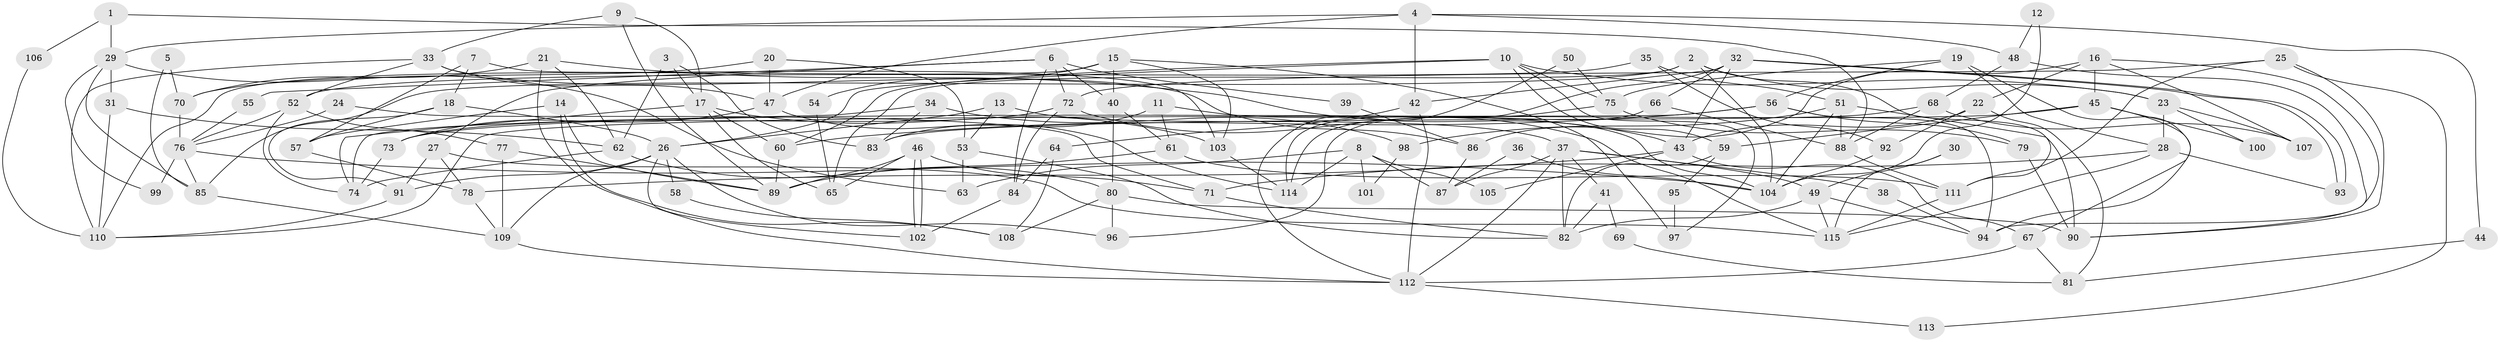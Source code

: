 // coarse degree distribution, {7: 0.13513513513513514, 8: 0.0945945945945946, 6: 0.08108108108108109, 5: 0.16216216216216217, 3: 0.12162162162162163, 4: 0.17567567567567569, 2: 0.1891891891891892, 9: 0.04054054054054054}
// Generated by graph-tools (version 1.1) at 2025/52/02/27/25 19:52:03]
// undirected, 115 vertices, 230 edges
graph export_dot {
graph [start="1"]
  node [color=gray90,style=filled];
  1;
  2;
  3;
  4;
  5;
  6;
  7;
  8;
  9;
  10;
  11;
  12;
  13;
  14;
  15;
  16;
  17;
  18;
  19;
  20;
  21;
  22;
  23;
  24;
  25;
  26;
  27;
  28;
  29;
  30;
  31;
  32;
  33;
  34;
  35;
  36;
  37;
  38;
  39;
  40;
  41;
  42;
  43;
  44;
  45;
  46;
  47;
  48;
  49;
  50;
  51;
  52;
  53;
  54;
  55;
  56;
  57;
  58;
  59;
  60;
  61;
  62;
  63;
  64;
  65;
  66;
  67;
  68;
  69;
  70;
  71;
  72;
  73;
  74;
  75;
  76;
  77;
  78;
  79;
  80;
  81;
  82;
  83;
  84;
  85;
  86;
  87;
  88;
  89;
  90;
  91;
  92;
  93;
  94;
  95;
  96;
  97;
  98;
  99;
  100;
  101;
  102;
  103;
  104;
  105;
  106;
  107;
  108;
  109;
  110;
  111;
  112;
  113;
  114;
  115;
  1 -- 88;
  1 -- 29;
  1 -- 106;
  2 -- 23;
  2 -- 111;
  2 -- 65;
  2 -- 85;
  2 -- 104;
  3 -- 17;
  3 -- 83;
  3 -- 62;
  4 -- 48;
  4 -- 47;
  4 -- 29;
  4 -- 42;
  4 -- 44;
  5 -- 85;
  5 -- 70;
  6 -- 72;
  6 -- 84;
  6 -- 27;
  6 -- 39;
  6 -- 40;
  6 -- 55;
  7 -- 103;
  7 -- 57;
  7 -- 18;
  8 -- 114;
  8 -- 87;
  8 -- 63;
  8 -- 101;
  8 -- 105;
  9 -- 17;
  9 -- 33;
  9 -- 89;
  10 -- 60;
  10 -- 75;
  10 -- 23;
  10 -- 26;
  10 -- 59;
  10 -- 97;
  11 -- 61;
  11 -- 104;
  11 -- 83;
  12 -- 104;
  12 -- 48;
  13 -- 37;
  13 -- 26;
  13 -- 53;
  14 -- 57;
  14 -- 89;
  14 -- 108;
  15 -- 40;
  15 -- 110;
  15 -- 54;
  15 -- 97;
  15 -- 103;
  16 -- 22;
  16 -- 94;
  16 -- 45;
  16 -- 86;
  16 -- 107;
  17 -- 74;
  17 -- 60;
  17 -- 65;
  17 -- 103;
  18 -- 26;
  18 -- 57;
  18 -- 91;
  19 -- 28;
  19 -- 56;
  19 -- 67;
  19 -- 75;
  20 -- 70;
  20 -- 47;
  20 -- 53;
  21 -- 43;
  21 -- 112;
  21 -- 62;
  21 -- 70;
  22 -- 92;
  22 -- 43;
  22 -- 81;
  23 -- 28;
  23 -- 100;
  23 -- 107;
  24 -- 71;
  24 -- 76;
  25 -- 111;
  25 -- 90;
  25 -- 72;
  25 -- 113;
  26 -- 109;
  26 -- 58;
  26 -- 91;
  26 -- 96;
  26 -- 102;
  27 -- 91;
  27 -- 78;
  27 -- 115;
  28 -- 71;
  28 -- 115;
  28 -- 93;
  29 -- 63;
  29 -- 31;
  29 -- 85;
  29 -- 99;
  30 -- 115;
  30 -- 49;
  31 -- 62;
  31 -- 110;
  32 -- 93;
  32 -- 93;
  32 -- 114;
  32 -- 42;
  32 -- 43;
  32 -- 66;
  33 -- 110;
  33 -- 52;
  33 -- 47;
  33 -- 86;
  34 -- 83;
  34 -- 74;
  34 -- 98;
  35 -- 51;
  35 -- 52;
  35 -- 92;
  36 -- 87;
  36 -- 104;
  37 -- 49;
  37 -- 112;
  37 -- 38;
  37 -- 41;
  37 -- 82;
  37 -- 87;
  38 -- 94;
  39 -- 86;
  40 -- 80;
  40 -- 61;
  41 -- 82;
  41 -- 69;
  42 -- 64;
  42 -- 112;
  43 -- 67;
  43 -- 78;
  43 -- 105;
  44 -- 81;
  45 -- 59;
  45 -- 73;
  45 -- 94;
  45 -- 100;
  46 -- 65;
  46 -- 102;
  46 -- 102;
  46 -- 71;
  46 -- 89;
  47 -- 73;
  47 -- 114;
  48 -- 90;
  48 -- 68;
  49 -- 94;
  49 -- 82;
  49 -- 115;
  50 -- 75;
  50 -- 112;
  51 -- 88;
  51 -- 104;
  51 -- 90;
  51 -- 98;
  52 -- 77;
  52 -- 74;
  52 -- 76;
  53 -- 63;
  53 -- 82;
  54 -- 65;
  55 -- 76;
  56 -- 79;
  56 -- 110;
  56 -- 60;
  56 -- 94;
  57 -- 78;
  58 -- 108;
  59 -- 82;
  59 -- 95;
  60 -- 89;
  61 -- 89;
  61 -- 111;
  62 -- 74;
  62 -- 80;
  64 -- 84;
  64 -- 108;
  66 -- 96;
  66 -- 88;
  67 -- 112;
  67 -- 81;
  68 -- 107;
  68 -- 88;
  68 -- 83;
  69 -- 81;
  70 -- 76;
  71 -- 82;
  72 -- 115;
  72 -- 73;
  72 -- 84;
  73 -- 74;
  75 -- 114;
  75 -- 79;
  76 -- 85;
  76 -- 99;
  76 -- 104;
  77 -- 109;
  77 -- 89;
  78 -- 109;
  79 -- 90;
  80 -- 108;
  80 -- 90;
  80 -- 96;
  84 -- 102;
  85 -- 109;
  86 -- 87;
  88 -- 111;
  91 -- 110;
  92 -- 104;
  95 -- 97;
  98 -- 101;
  103 -- 114;
  106 -- 110;
  109 -- 112;
  111 -- 115;
  112 -- 113;
}
